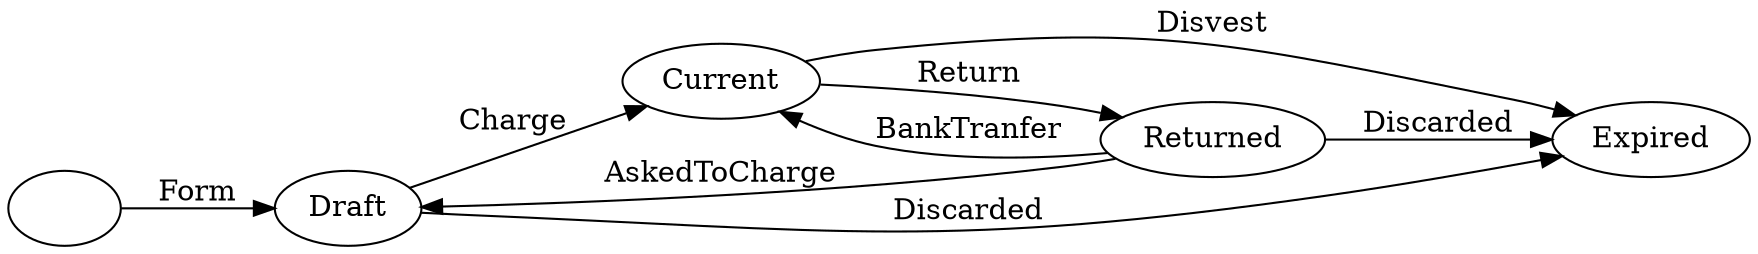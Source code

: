 digraph G {
rankdir=LR
"" -> Draft [label=Form]
Draft -> Current [label=Charge]
Current -> Returned [label=Return]
Returned -> Current [label=BankTranfer]
Returned -> Draft [label=AskedToCharge]
Returned -> Expired [label=Discarded]
Draft -> Expired [label=Discarded]
Current -> Expired [label=Disvest]
}

